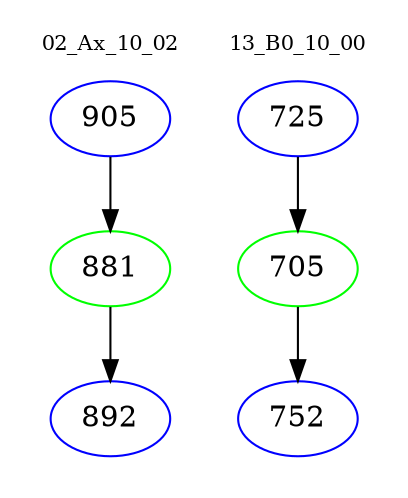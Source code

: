 digraph{
subgraph cluster_0 {
color = white
label = "02_Ax_10_02";
fontsize=10;
T0_905 [label="905", color="blue"]
T0_905 -> T0_881 [color="black"]
T0_881 [label="881", color="green"]
T0_881 -> T0_892 [color="black"]
T0_892 [label="892", color="blue"]
}
subgraph cluster_1 {
color = white
label = "13_B0_10_00";
fontsize=10;
T1_725 [label="725", color="blue"]
T1_725 -> T1_705 [color="black"]
T1_705 [label="705", color="green"]
T1_705 -> T1_752 [color="black"]
T1_752 [label="752", color="blue"]
}
}
